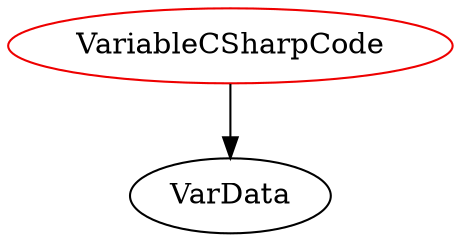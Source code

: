 digraph variablecsharpcode{
VariableCSharpCode -> VarData;
VariableCSharpCode	[shape=oval, color=red2, label="VariableCSharpCode"];
}
